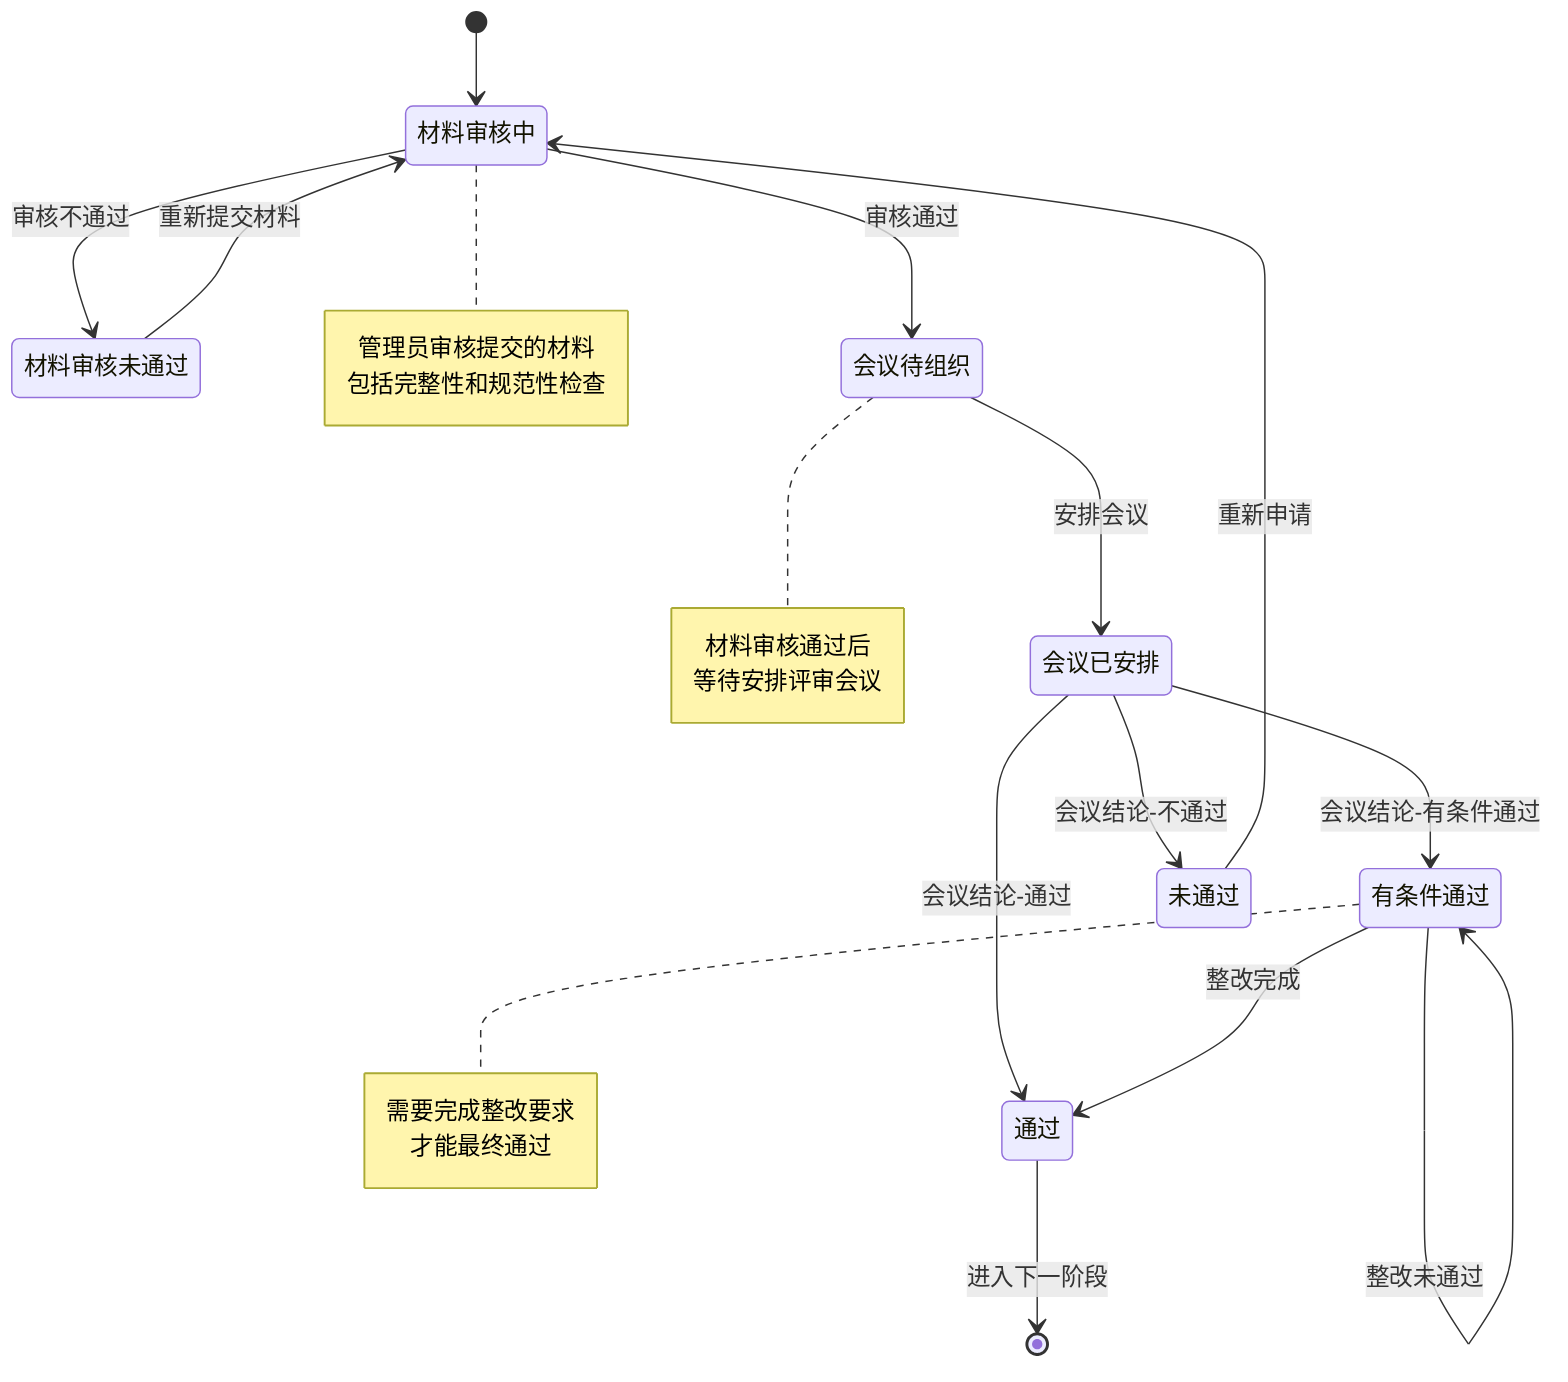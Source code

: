 stateDiagram-v2
    [*] --> 材料审核中
    
    材料审核中 --> 材料审核未通过: 审核不通过
    材料审核中 --> 会议待组织: 审核通过
    
    材料审核未通过 --> 材料审核中: 重新提交材料
    
    会议待组织 --> 会议已安排: 安排会议
    
    会议已安排 --> 通过: 会议结论-通过
    会议已安排 --> 有条件通过: 会议结论-有条件通过
    会议已安排 --> 未通过: 会议结论-不通过
    
    有条件通过 --> 通过: 整改完成
    有条件通过 --> 有条件通过: 整改未通过
    
    未通过 --> 材料审核中: 重新申请
    
    通过 --> [*]: 进入下一阶段
    
    note right of 材料审核中
        管理员审核提交的材料
        包括完整性和规范性检查
    end note
    
    note right of 会议待组织
        材料审核通过后
        等待安排评审会议
    end note
    
    note right of 有条件通过
        需要完成整改要求
        才能最终通过
    end note